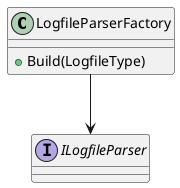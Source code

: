 @startuml

class LogfileParserFactory{
    + Build(LogfileType)
}


LogfileParserFactory --> ILogfileParser

interface ILogfileParser 

@enduml
